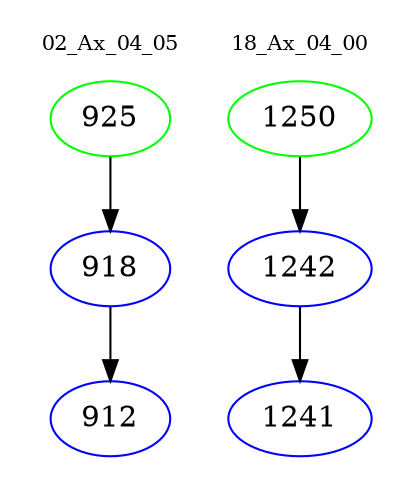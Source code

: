 digraph{
subgraph cluster_0 {
color = white
label = "02_Ax_04_05";
fontsize=10;
T0_925 [label="925", color="green"]
T0_925 -> T0_918 [color="black"]
T0_918 [label="918", color="blue"]
T0_918 -> T0_912 [color="black"]
T0_912 [label="912", color="blue"]
}
subgraph cluster_1 {
color = white
label = "18_Ax_04_00";
fontsize=10;
T1_1250 [label="1250", color="green"]
T1_1250 -> T1_1242 [color="black"]
T1_1242 [label="1242", color="blue"]
T1_1242 -> T1_1241 [color="black"]
T1_1241 [label="1241", color="blue"]
}
}

